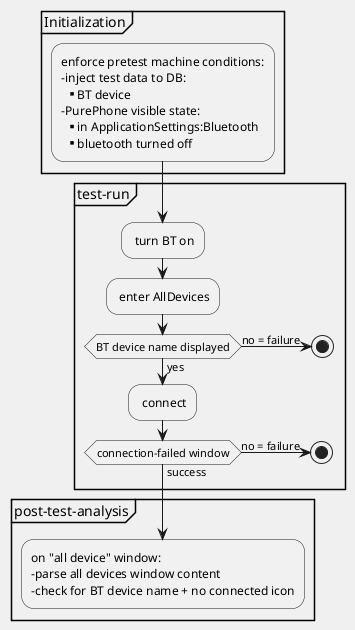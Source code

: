 @startuml
skinparam BackgroundColor F0F0F0

partition Initialization {
    :enforce pretest machine conditions:
    -inject test data to DB:
    ** BT device
    -PurePhone visible state:
    ** in ApplicationSettings:Bluetooth
    ** bluetooth turned off;
}
partition test-run {
    : turn BT on;
    : enter AllDevices;
if (BT device name displayed) then (yes)
    : connect;
else (no = failure)
stop
endif
if (connection-failed window) then (success)
else (no = failure)
stop
endif
}
partition post-test-analysis {
    :on "all device" window:
    -parse all devices window content
    -check for BT device name + no connected icon;
}
@enduml
